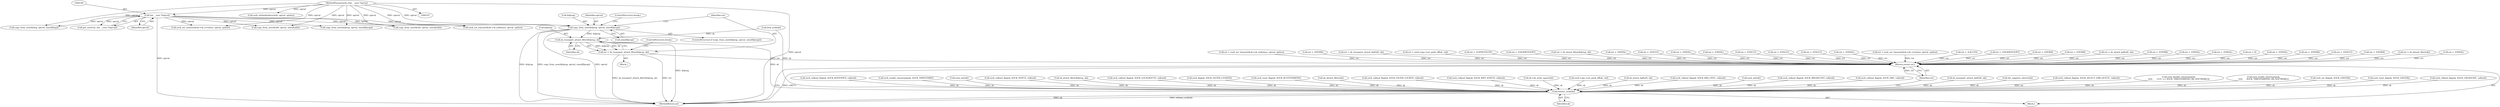 digraph "0_linux_b98b0bc8c431e3ceb4b26b0dfc8db509518fb290@API" {
"1000668" [label="(Call,copy_from_user(&fprog, optval, sizeof(fprog)))"];
"1000147" [label="(Call,(int __user *)optval)"];
"1000111" [label="(MethodParameterIn,char __user *optval)"];
"1000677" [label="(Call,sk_reuseport_attach_filter(&fprog, sk))"];
"1000675" [label="(Call,ret = sk_reuseport_attach_filter(&fprog, sk))"];
"1000888" [label="(Return,return ret;)"];
"1000886" [label="(Call,release_sock(sk))"];
"1000731" [label="(Call,sock_valbool_flag(sk, SOCK_FILTER_LOCKED, valbool))"];
"1000171" [label="(Call,ret = -EACCES)"];
"1000202" [label="(Call,ret = -ENOPROTOOPT)"];
"1000638" [label="(Call,copy_from_user(&ufd, optval, sizeof(ufd)))"];
"1000672" [label="(Call,sizeof(fprog))"];
"1000287" [label="(Call,ret = -EPERM)"];
"1000726" [label="(Call,ret = -EPERM)"];
"1000780" [label="(Call,sock_valbool_flag(sk, SOCK_WIFI_STATUS, valbool))"];
"1000159" [label="(Call,lock_sock(sk))"];
"1000242" [label="(Call,sk->sk_write_space(sk))"];
"1000674" [label="(ControlStructure,break;)"];
"1000645" [label="(Call,ret = sk_attach_bpf(ufd, sk))"];
"1000794" [label="(Call,sock->ops->set_peek_off(sk, val))"];
"1000647" [label="(Call,sk_attach_bpf(ufd, sk))"];
"1000668" [label="(Call,copy_from_user(&fprog, optval, sizeof(fprog)))"];
"1000890" [label="(MethodReturn,int)"];
"1000251" [label="(Call,ret = -EPERM)"];
"1000774" [label="(Call,sock_valbool_flag(sk, SOCK_RXQ_OVFL, valbool))"];
"1000836" [label="(Call,ret = -EINVAL)"];
"1000886" [label="(Call,release_sock(sk))"];
"1000758" [label="(Call,sock_net(sk))"];
"1000361" [label="(Call,ret = -EINVAL)"];
"1000124" [label="(Call,ret = 0)"];
"1000214" [label="(Call,sock_valbool_flag(sk, SOCK_BROADCAST, valbool))"];
"1000678" [label="(Call,&fprog)"];
"1000176" [label="(Call,sock_valbool_flag(sk, SOCK_DBG, valbool))"];
"1000478" [label="(Call,ret = -EINVAL)"];
"1000147" [label="(Call,(int __user *)optval)"];
"1000708" [label="(Call,sk_reuseport_attach_bpf(ufd, sk))"];
"1000349" [label="(Call,ret = -EPERM)"];
"1000877" [label="(Call,dst_negative_advice(sk))"];
"1000676" [label="(Identifier,ret)"];
"1000810" [label="(Call,sock_valbool_flag(sk, SOCK_SELECT_ERR_QUEUE, valbool))"];
"1000552" [label="(Call,sock_disable_timestamp(sk,\n\t\t\t\t\t       (1UL << SOCK_TIMESTAMPING_RX_SOFTWARE)))"];
"1000633" [label="(Call,ret = -EFAULT)"];
"1000548" [label="(Call,sock_enable_timestamp(sk,\n\t\t\t\t\t      SOCK_TIMESTAMPING_RX_SOFTWARE))"];
"1000762" [label="(Call,ret = -EPERM)"];
"1000713" [label="(Call,ret = sk_detach_filter(sk))"];
"1000367" [label="(Call,copy_from_user(&ling, optval, sizeof(ling)))"];
"1000416" [label="(Call,sock_set_flag(sk, SOCK_LINGER))"];
"1000384" [label="(Call,sock_reset_flag(sk, SOCK_LINGER))"];
"1000680" [label="(Identifier,sk)"];
"1000113" [label="(Block,)"];
"1000315" [label="(Call,sock_valbool_flag(sk, SOCK_URGINLINE, valbool))"];
"1000677" [label="(Call,sk_reuseport_attach_filter(&fprog, sk))"];
"1000887" [label="(Identifier,sk)"];
"1000309" [label="(Call,sock_valbool_flag(sk, SOCK_KEEPOPEN, valbool))"];
"1000622" [label="(Call,ret = -EINVAL)"];
"1000580" [label="(Call,ret = sock_set_timeout(&sk->sk_sndtimeo, optval, optlen))"];
"1000460" [label="(Call,sock_enable_timestamp(sk, SOCK_TIMESTAMP))"];
"1000826" [label="(Call,ret = -EPERM)"];
"1000339" [label="(Call,sock_net(sk))"];
"1000804" [label="(Call,sock_valbool_flag(sk, SOCK_NOFCS, valbool))"];
"1000699" [label="(Call,copy_from_user(&ufd, optval, sizeof(ufd)))"];
"1000706" [label="(Call,ret = sk_reuseport_attach_bpf(ufd, sk))"];
"1000669" [label="(Call,&fprog)"];
"1000607" [label="(Call,copy_from_user(&fprog, optval, sizeof(fprog)))"];
"1000667" [label="(ControlStructure,if (copy_from_user(&fprog, optval, sizeof(fprog))))"];
"1000889" [label="(Identifier,ret)"];
"1000132" [label="(Call,sock_setbindtodevice(sk, optval, optlen))"];
"1000792" [label="(Call,ret = sock->ops->set_peek_off(sk, val))"];
"1000798" [label="(Call,ret = -EOPNOTSUPP)"];
"1000111" [label="(MethodParameterIn,char __user *optval)"];
"1000145" [label="(Call,get_user(val, (int __user *)optval))"];
"1000881" [label="(Call,ret = -ENOPROTOOPT)"];
"1000614" [label="(Call,ret = sk_attach_filter(&fprog, sk))"];
"1000149" [label="(Identifier,optval)"];
"1000681" [label="(ControlStructure,break;)"];
"1000591" [label="(Call,ret = -EINVAL)"];
"1000616" [label="(Call,sk_attach_filter(&fprog, sk))"];
"1000602" [label="(Call,ret = -EFAULT)"];
"1000652" [label="(Call,ret = -EINVAL)"];
"1000519" [label="(Call,ret = -EINVAL)"];
"1000208" [label="(Call,sock_valbool_flag(sk, SOCK_LOCALROUTE, valbool))"];
"1000374" [label="(Call,ret = -EFAULT)"];
"1000571" [label="(Call,sock_set_timeout(&sk->sk_rcvtimeo, optval, optlen))"];
"1000671" [label="(Identifier,optval)"];
"1000721" [label="(Call,sock_flag(sk, SOCK_FILTER_LOCKED))"];
"1000663" [label="(Call,ret = -EFAULT)"];
"1000888" [label="(Return,return ret;)"];
"1000661" [label="(Block,)"];
"1000694" [label="(Call,ret = -EFAULT)"];
"1000468" [label="(Call,sock_reset_flag(sk, SOCK_RCVTSTAMPNS))"];
"1000683" [label="(Call,ret = -EINVAL)"];
"1000675" [label="(Call,ret = sk_reuseport_attach_filter(&fprog, sk))"];
"1000715" [label="(Call,sk_detach_filter(sk))"];
"1000582" [label="(Call,sock_set_timeout(&sk->sk_sndtimeo, optval, optlen))"];
"1000569" [label="(Call,ret = sock_set_timeout(&sk->sk_rcvtimeo, optval, optlen))"];
"1000668" -> "1000667"  [label="AST: "];
"1000668" -> "1000672"  [label="CFG: "];
"1000669" -> "1000668"  [label="AST: "];
"1000671" -> "1000668"  [label="AST: "];
"1000672" -> "1000668"  [label="AST: "];
"1000674" -> "1000668"  [label="CFG: "];
"1000676" -> "1000668"  [label="CFG: "];
"1000668" -> "1000890"  [label="DDG: copy_from_user(&fprog, optval, sizeof(fprog))"];
"1000668" -> "1000890"  [label="DDG: optval"];
"1000668" -> "1000890"  [label="DDG: &fprog"];
"1000147" -> "1000668"  [label="DDG: optval"];
"1000111" -> "1000668"  [label="DDG: optval"];
"1000668" -> "1000677"  [label="DDG: &fprog"];
"1000147" -> "1000145"  [label="AST: "];
"1000147" -> "1000149"  [label="CFG: "];
"1000148" -> "1000147"  [label="AST: "];
"1000149" -> "1000147"  [label="AST: "];
"1000145" -> "1000147"  [label="CFG: "];
"1000147" -> "1000890"  [label="DDG: optval"];
"1000147" -> "1000145"  [label="DDG: optval"];
"1000111" -> "1000147"  [label="DDG: optval"];
"1000147" -> "1000367"  [label="DDG: optval"];
"1000147" -> "1000571"  [label="DDG: optval"];
"1000147" -> "1000582"  [label="DDG: optval"];
"1000147" -> "1000607"  [label="DDG: optval"];
"1000147" -> "1000638"  [label="DDG: optval"];
"1000147" -> "1000699"  [label="DDG: optval"];
"1000111" -> "1000107"  [label="AST: "];
"1000111" -> "1000890"  [label="DDG: optval"];
"1000111" -> "1000132"  [label="DDG: optval"];
"1000111" -> "1000367"  [label="DDG: optval"];
"1000111" -> "1000571"  [label="DDG: optval"];
"1000111" -> "1000582"  [label="DDG: optval"];
"1000111" -> "1000607"  [label="DDG: optval"];
"1000111" -> "1000638"  [label="DDG: optval"];
"1000111" -> "1000699"  [label="DDG: optval"];
"1000677" -> "1000675"  [label="AST: "];
"1000677" -> "1000680"  [label="CFG: "];
"1000678" -> "1000677"  [label="AST: "];
"1000680" -> "1000677"  [label="AST: "];
"1000675" -> "1000677"  [label="CFG: "];
"1000677" -> "1000890"  [label="DDG: &fprog"];
"1000677" -> "1000675"  [label="DDG: &fprog"];
"1000677" -> "1000675"  [label="DDG: sk"];
"1000159" -> "1000677"  [label="DDG: sk"];
"1000677" -> "1000886"  [label="DDG: sk"];
"1000675" -> "1000661"  [label="AST: "];
"1000676" -> "1000675"  [label="AST: "];
"1000681" -> "1000675"  [label="CFG: "];
"1000675" -> "1000890"  [label="DDG: ret"];
"1000675" -> "1000890"  [label="DDG: sk_reuseport_attach_filter(&fprog, sk)"];
"1000675" -> "1000888"  [label="DDG: ret"];
"1000888" -> "1000113"  [label="AST: "];
"1000888" -> "1000889"  [label="CFG: "];
"1000889" -> "1000888"  [label="AST: "];
"1000890" -> "1000888"  [label="CFG: "];
"1000888" -> "1000890"  [label="DDG: <RET>"];
"1000889" -> "1000888"  [label="DDG: ret"];
"1000713" -> "1000888"  [label="DDG: ret"];
"1000171" -> "1000888"  [label="DDG: ret"];
"1000519" -> "1000888"  [label="DDG: ret"];
"1000726" -> "1000888"  [label="DDG: ret"];
"1000569" -> "1000888"  [label="DDG: ret"];
"1000633" -> "1000888"  [label="DDG: ret"];
"1000836" -> "1000888"  [label="DDG: ret"];
"1000124" -> "1000888"  [label="DDG: ret"];
"1000694" -> "1000888"  [label="DDG: ret"];
"1000622" -> "1000888"  [label="DDG: ret"];
"1000683" -> "1000888"  [label="DDG: ret"];
"1000374" -> "1000888"  [label="DDG: ret"];
"1000826" -> "1000888"  [label="DDG: ret"];
"1000645" -> "1000888"  [label="DDG: ret"];
"1000792" -> "1000888"  [label="DDG: ret"];
"1000663" -> "1000888"  [label="DDG: ret"];
"1000251" -> "1000888"  [label="DDG: ret"];
"1000591" -> "1000888"  [label="DDG: ret"];
"1000478" -> "1000888"  [label="DDG: ret"];
"1000798" -> "1000888"  [label="DDG: ret"];
"1000202" -> "1000888"  [label="DDG: ret"];
"1000652" -> "1000888"  [label="DDG: ret"];
"1000614" -> "1000888"  [label="DDG: ret"];
"1000580" -> "1000888"  [label="DDG: ret"];
"1000349" -> "1000888"  [label="DDG: ret"];
"1000762" -> "1000888"  [label="DDG: ret"];
"1000881" -> "1000888"  [label="DDG: ret"];
"1000287" -> "1000888"  [label="DDG: ret"];
"1000361" -> "1000888"  [label="DDG: ret"];
"1000602" -> "1000888"  [label="DDG: ret"];
"1000706" -> "1000888"  [label="DDG: ret"];
"1000886" -> "1000113"  [label="AST: "];
"1000886" -> "1000887"  [label="CFG: "];
"1000887" -> "1000886"  [label="AST: "];
"1000889" -> "1000886"  [label="CFG: "];
"1000886" -> "1000890"  [label="DDG: release_sock(sk)"];
"1000886" -> "1000890"  [label="DDG: sk"];
"1000877" -> "1000886"  [label="DDG: sk"];
"1000208" -> "1000886"  [label="DDG: sk"];
"1000780" -> "1000886"  [label="DDG: sk"];
"1000315" -> "1000886"  [label="DDG: sk"];
"1000159" -> "1000886"  [label="DDG: sk"];
"1000794" -> "1000886"  [label="DDG: sk"];
"1000758" -> "1000886"  [label="DDG: sk"];
"1000721" -> "1000886"  [label="DDG: sk"];
"1000731" -> "1000886"  [label="DDG: sk"];
"1000548" -> "1000886"  [label="DDG: sk"];
"1000309" -> "1000886"  [label="DDG: sk"];
"1000804" -> "1000886"  [label="DDG: sk"];
"1000460" -> "1000886"  [label="DDG: sk"];
"1000552" -> "1000886"  [label="DDG: sk"];
"1000715" -> "1000886"  [label="DDG: sk"];
"1000708" -> "1000886"  [label="DDG: sk"];
"1000468" -> "1000886"  [label="DDG: sk"];
"1000810" -> "1000886"  [label="DDG: sk"];
"1000647" -> "1000886"  [label="DDG: sk"];
"1000339" -> "1000886"  [label="DDG: sk"];
"1000616" -> "1000886"  [label="DDG: sk"];
"1000416" -> "1000886"  [label="DDG: sk"];
"1000214" -> "1000886"  [label="DDG: sk"];
"1000176" -> "1000886"  [label="DDG: sk"];
"1000774" -> "1000886"  [label="DDG: sk"];
"1000242" -> "1000886"  [label="DDG: sk"];
"1000384" -> "1000886"  [label="DDG: sk"];
}
